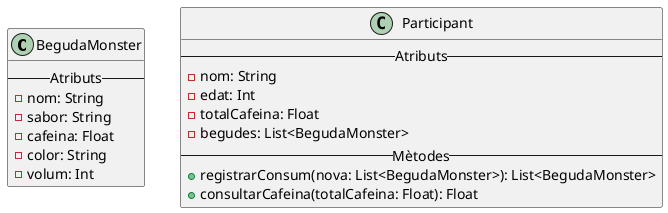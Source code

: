 @startuml
'https://plantuml.com/class-diagram

class BegudaMonster {
    -- Atributs --
    - nom: String
    - sabor: String
    - cafeina: Float
    - color: String
    - volum: Int
}

class Participant {
    -- Atributs --
    - nom: String
    - edat: Int
    - totalCafeina: Float
    - begudes: List<BegudaMonster>
    -- Mètodes --
    + registrarConsum(nova: List<BegudaMonster>): List<BegudaMonster>
    + consultarCafeina(totalCafeina: Float): Float
}

@enduml